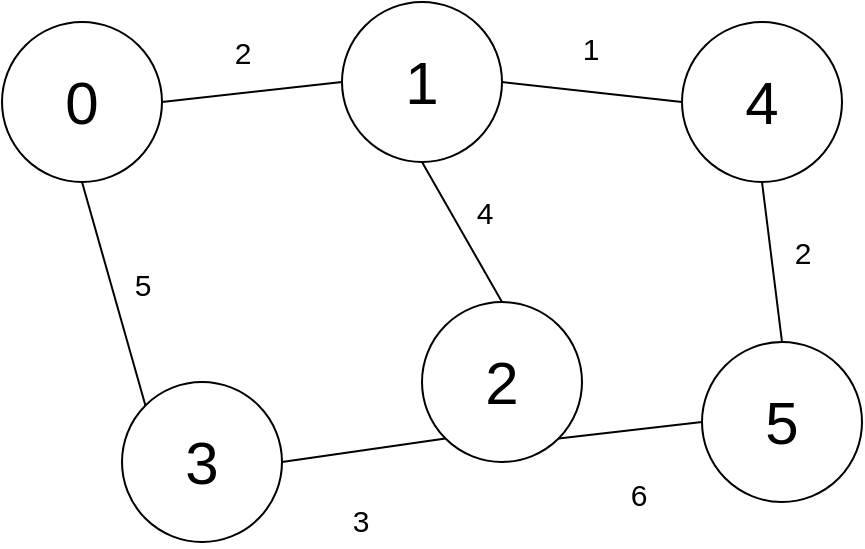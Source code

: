 <mxfile>
    <diagram id="TLv7QZK0L1HFMw2gXFt6" name="Page-1">
        <mxGraphModel dx="1020" dy="443" grid="1" gridSize="10" guides="1" tooltips="1" connect="1" arrows="1" fold="1" page="1" pageScale="1" pageWidth="850" pageHeight="1100" math="0" shadow="0">
            <root>
                <mxCell id="0"/>
                <mxCell id="1" parent="0"/>
                <mxCell id="13" style="edgeStyle=none;html=1;exitX=1;exitY=0.5;exitDx=0;exitDy=0;entryX=0;entryY=0.5;entryDx=0;entryDy=0;fontSize=30;endArrow=none;endFill=0;" edge="1" parent="1" source="2" target="8">
                    <mxGeometry relative="1" as="geometry"/>
                </mxCell>
                <mxCell id="21" value="&lt;font style=&quot;font-size: 15px;&quot;&gt;2&lt;br&gt;&lt;/font&gt;" style="edgeLabel;html=1;align=center;verticalAlign=middle;resizable=0;points=[];fontSize=30;" vertex="1" connectable="0" parent="13">
                    <mxGeometry x="0.268" y="1" relative="1" as="geometry">
                        <mxPoint x="-17" y="-23" as="offset"/>
                    </mxGeometry>
                </mxCell>
                <mxCell id="14" style="edgeStyle=none;html=1;exitX=0.5;exitY=1;exitDx=0;exitDy=0;entryX=0;entryY=0;entryDx=0;entryDy=0;fontSize=30;endArrow=none;endFill=0;" edge="1" parent="1" source="2" target="9">
                    <mxGeometry relative="1" as="geometry"/>
                </mxCell>
                <mxCell id="2" value="&lt;font style=&quot;font-size: 30px;&quot;&gt;0&lt;/font&gt;" style="ellipse;whiteSpace=wrap;html=1;aspect=fixed;" vertex="1" parent="1">
                    <mxGeometry x="130" y="80" width="80" height="80" as="geometry"/>
                </mxCell>
                <mxCell id="15" style="edgeStyle=none;html=1;exitX=0.5;exitY=1;exitDx=0;exitDy=0;entryX=0.5;entryY=0;entryDx=0;entryDy=0;fontSize=30;endArrow=none;endFill=0;" edge="1" parent="1" source="8" target="10">
                    <mxGeometry relative="1" as="geometry"/>
                </mxCell>
                <mxCell id="16" style="edgeStyle=none;html=1;exitX=1;exitY=0.5;exitDx=0;exitDy=0;entryX=0;entryY=0.5;entryDx=0;entryDy=0;fontSize=30;endArrow=none;endFill=0;" edge="1" parent="1" source="8" target="12">
                    <mxGeometry relative="1" as="geometry"/>
                </mxCell>
                <mxCell id="8" value="&lt;font style=&quot;font-size: 30px;&quot;&gt;1&lt;br&gt;&lt;/font&gt;" style="ellipse;whiteSpace=wrap;html=1;aspect=fixed;" vertex="1" parent="1">
                    <mxGeometry x="300" y="70" width="80" height="80" as="geometry"/>
                </mxCell>
                <mxCell id="18" style="edgeStyle=none;html=1;exitX=1;exitY=0.5;exitDx=0;exitDy=0;entryX=0;entryY=1;entryDx=0;entryDy=0;fontSize=30;endArrow=none;endFill=0;" edge="1" parent="1" source="9" target="10">
                    <mxGeometry relative="1" as="geometry"/>
                </mxCell>
                <mxCell id="9" value="&lt;font style=&quot;font-size: 30px;&quot;&gt;3&lt;/font&gt;" style="ellipse;whiteSpace=wrap;html=1;aspect=fixed;" vertex="1" parent="1">
                    <mxGeometry x="190" y="260" width="80" height="80" as="geometry"/>
                </mxCell>
                <mxCell id="17" style="edgeStyle=none;html=1;exitX=1;exitY=1;exitDx=0;exitDy=0;entryX=0;entryY=0.5;entryDx=0;entryDy=0;fontSize=30;endArrow=none;endFill=0;" edge="1" parent="1" source="10" target="11">
                    <mxGeometry relative="1" as="geometry"/>
                </mxCell>
                <mxCell id="10" value="&lt;font style=&quot;font-size: 30px;&quot;&gt;2&lt;/font&gt;" style="ellipse;whiteSpace=wrap;html=1;aspect=fixed;" vertex="1" parent="1">
                    <mxGeometry x="340" y="220" width="80" height="80" as="geometry"/>
                </mxCell>
                <mxCell id="11" value="&lt;font style=&quot;font-size: 30px;&quot;&gt;5&lt;/font&gt;" style="ellipse;whiteSpace=wrap;html=1;aspect=fixed;" vertex="1" parent="1">
                    <mxGeometry x="480" y="240" width="80" height="80" as="geometry"/>
                </mxCell>
                <mxCell id="19" style="edgeStyle=none;html=1;exitX=0.5;exitY=1;exitDx=0;exitDy=0;entryX=0.5;entryY=0;entryDx=0;entryDy=0;fontSize=30;endArrow=none;endFill=0;" edge="1" parent="1" source="12" target="11">
                    <mxGeometry relative="1" as="geometry"/>
                </mxCell>
                <mxCell id="12" value="&lt;font style=&quot;font-size: 30px;&quot;&gt;4&lt;/font&gt;" style="ellipse;whiteSpace=wrap;html=1;aspect=fixed;" vertex="1" parent="1">
                    <mxGeometry x="470" y="80" width="80" height="80" as="geometry"/>
                </mxCell>
                <mxCell id="22" value="&lt;font style=&quot;font-size: 15px;&quot;&gt;5&lt;br&gt;&lt;/font&gt;" style="edgeLabel;html=1;align=center;verticalAlign=middle;resizable=0;points=[];fontSize=30;" vertex="1" connectable="0" parent="1">
                    <mxGeometry x="190.001" y="160.002" as="geometry">
                        <mxPoint x="10" y="46" as="offset"/>
                    </mxGeometry>
                </mxCell>
                <mxCell id="23" value="&lt;font style=&quot;font-size: 15px;&quot;&gt;4&lt;br&gt;&lt;/font&gt;" style="edgeLabel;html=1;align=center;verticalAlign=middle;resizable=0;points=[];fontSize=30;" vertex="1" connectable="0" parent="1">
                    <mxGeometry x="370.001" y="170.002" as="geometry">
                        <mxPoint x="1" as="offset"/>
                    </mxGeometry>
                </mxCell>
                <mxCell id="24" value="&lt;font style=&quot;font-size: 15px;&quot;&gt;1&lt;br&gt;&lt;/font&gt;" style="edgeLabel;html=1;align=center;verticalAlign=middle;resizable=0;points=[];fontSize=30;" vertex="1" connectable="0" parent="1">
                    <mxGeometry x="425.001" y="100.002" as="geometry">
                        <mxPoint x="-1" y="-12" as="offset"/>
                    </mxGeometry>
                </mxCell>
                <mxCell id="25" value="&lt;font style=&quot;font-size: 15px;&quot;&gt;2&lt;br&gt;&lt;/font&gt;" style="edgeLabel;html=1;align=center;verticalAlign=middle;resizable=0;points=[];fontSize=30;" vertex="1" connectable="0" parent="1">
                    <mxGeometry x="530.001" y="190.002" as="geometry"/>
                </mxCell>
                <mxCell id="26" value="&lt;font style=&quot;font-size: 15px;&quot;&gt;3&lt;br&gt;&lt;/font&gt;" style="edgeLabel;html=1;align=center;verticalAlign=middle;resizable=0;points=[];fontSize=30;" vertex="1" connectable="0" parent="1">
                    <mxGeometry x="280.001" y="190.002" as="geometry">
                        <mxPoint x="29" y="134" as="offset"/>
                    </mxGeometry>
                </mxCell>
                <mxCell id="27" value="&lt;font style=&quot;font-size: 15px;&quot;&gt;6&lt;br&gt;&lt;/font&gt;" style="edgeLabel;html=1;align=center;verticalAlign=middle;resizable=0;points=[];fontSize=30;" vertex="1" connectable="0" parent="1">
                    <mxGeometry x="450.001" y="310.002" as="geometry">
                        <mxPoint x="-2" y="1" as="offset"/>
                    </mxGeometry>
                </mxCell>
            </root>
        </mxGraphModel>
    </diagram>
</mxfile>